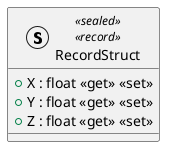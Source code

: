 @startuml RecordStruct
struct RecordStruct <<sealed>> <<record>>  {
    + X : float <<get>> <<set>>
    + Y : float <<get>> <<set>>
    + Z : float <<get>> <<set>>
}
@enduml